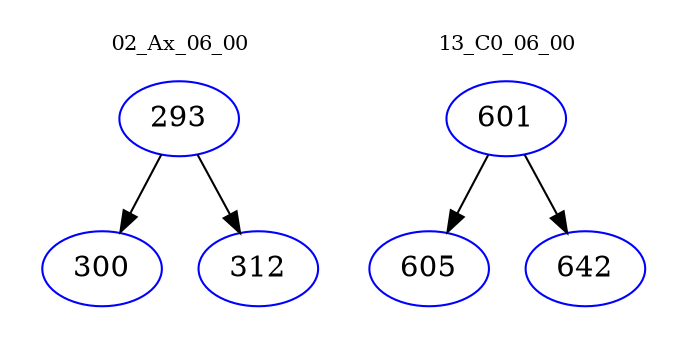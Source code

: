 digraph{
subgraph cluster_0 {
color = white
label = "02_Ax_06_00";
fontsize=10;
T0_293 [label="293", color="blue"]
T0_293 -> T0_300 [color="black"]
T0_300 [label="300", color="blue"]
T0_293 -> T0_312 [color="black"]
T0_312 [label="312", color="blue"]
}
subgraph cluster_1 {
color = white
label = "13_C0_06_00";
fontsize=10;
T1_601 [label="601", color="blue"]
T1_601 -> T1_605 [color="black"]
T1_605 [label="605", color="blue"]
T1_601 -> T1_642 [color="black"]
T1_642 [label="642", color="blue"]
}
}
